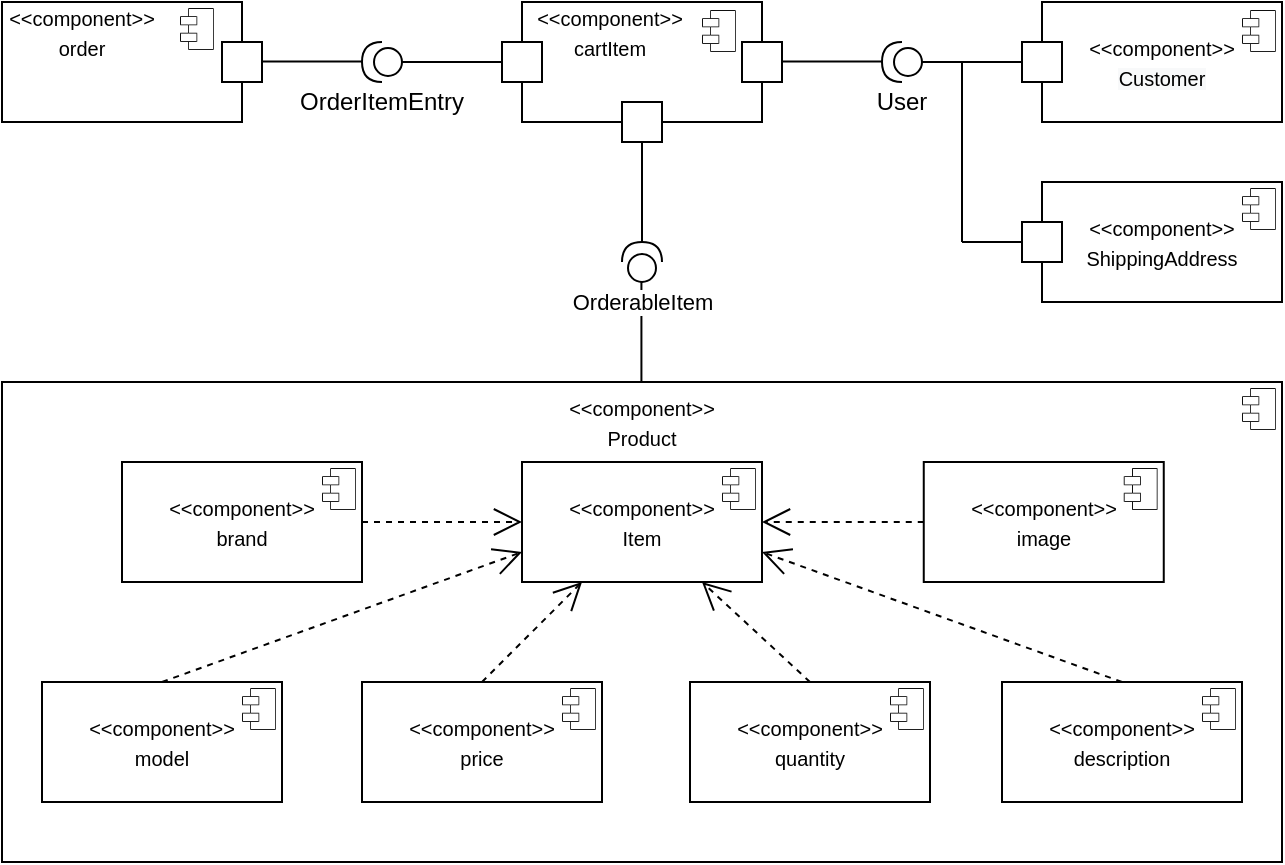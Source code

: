<mxfile version="13.9.9" type="device"><diagram id="FgOYvPF1_D22lPDR46p0" name="Страница 1"><mxGraphModel dx="1326" dy="806" grid="1" gridSize="10" guides="1" tooltips="1" connect="1" arrows="1" fold="1" page="1" pageScale="1" pageWidth="827" pageHeight="1169" math="0" shadow="0"><root><mxCell id="0"/><mxCell id="1" parent="0"/><mxCell id="qwZ9cR1nKDZXz27F21mp-3" value="" style="shape=providedRequiredInterface;html=1;verticalLabelPosition=bottom;rotation=-180;" parent="1" vertex="1"><mxGeometry x="250" y="300" width="20" height="20" as="geometry"/></mxCell><mxCell id="qwZ9cR1nKDZXz27F21mp-5" value="" style="rounded=0;whiteSpace=wrap;html=1;" parent="1" vertex="1"><mxGeometry x="330" y="280" width="120" height="60" as="geometry"/></mxCell><mxCell id="qwZ9cR1nKDZXz27F21mp-6" value="" style="whiteSpace=wrap;html=1;aspect=fixed;" parent="1" vertex="1"><mxGeometry x="320" y="300" width="20" height="20" as="geometry"/></mxCell><mxCell id="qwZ9cR1nKDZXz27F21mp-7" value="" style="whiteSpace=wrap;html=1;aspect=fixed;" parent="1" vertex="1"><mxGeometry x="380" y="330" width="20" height="20" as="geometry"/></mxCell><mxCell id="qwZ9cR1nKDZXz27F21mp-8" value="" style="whiteSpace=wrap;html=1;aspect=fixed;" parent="1" vertex="1"><mxGeometry x="440" y="300" width="20" height="20" as="geometry"/></mxCell><mxCell id="qwZ9cR1nKDZXz27F21mp-10" value="" style="endArrow=none;html=1;entryX=0;entryY=0.5;entryDx=0;entryDy=0;exitX=0;exitY=0.5;exitDx=0;exitDy=0;exitPerimeter=0;" parent="1" source="qwZ9cR1nKDZXz27F21mp-3" target="qwZ9cR1nKDZXz27F21mp-6" edge="1"><mxGeometry width="50" height="50" relative="1" as="geometry"><mxPoint x="330" y="430" as="sourcePoint"/><mxPoint x="380" y="380" as="targetPoint"/></mxGeometry></mxCell><mxCell id="qwZ9cR1nKDZXz27F21mp-11" value="" style="endArrow=none;html=1;entryX=0;entryY=0.5;entryDx=0;entryDy=0;exitX=0;exitY=0.5;exitDx=0;exitDy=0;exitPerimeter=0;" parent="1" edge="1"><mxGeometry width="50" height="50" relative="1" as="geometry"><mxPoint x="200" y="309.71" as="sourcePoint"/><mxPoint x="250" y="309.71" as="targetPoint"/></mxGeometry></mxCell><mxCell id="qwZ9cR1nKDZXz27F21mp-16" value="" style="shape=providedRequiredInterface;html=1;verticalLabelPosition=bottom;rotation=-180;" parent="1" vertex="1"><mxGeometry x="510" y="300" width="20" height="20" as="geometry"/></mxCell><mxCell id="qwZ9cR1nKDZXz27F21mp-17" value="" style="endArrow=none;html=1;entryX=0;entryY=0.5;entryDx=0;entryDy=0;exitX=0;exitY=0.5;exitDx=0;exitDy=0;exitPerimeter=0;" parent="1" source="qwZ9cR1nKDZXz27F21mp-16" edge="1"><mxGeometry width="50" height="50" relative="1" as="geometry"><mxPoint x="590" y="430" as="sourcePoint"/><mxPoint x="580" y="310" as="targetPoint"/></mxGeometry></mxCell><mxCell id="qwZ9cR1nKDZXz27F21mp-18" value="" style="endArrow=none;html=1;entryX=0;entryY=0.5;entryDx=0;entryDy=0;exitX=0;exitY=0.5;exitDx=0;exitDy=0;exitPerimeter=0;" parent="1" edge="1"><mxGeometry width="50" height="50" relative="1" as="geometry"><mxPoint x="460" y="309.71" as="sourcePoint"/><mxPoint x="510" y="309.71" as="targetPoint"/></mxGeometry></mxCell><mxCell id="qwZ9cR1nKDZXz27F21mp-19" value="&lt;span style=&quot;font-size: 10px ; font-family: &amp;#34;helvetica&amp;#34;&quot;&gt;&amp;lt;&amp;lt;component&amp;gt;&amp;gt;&lt;/span&gt;&lt;br&gt;&lt;font style=&quot;color: rgb(0 , 0 , 0) ; font-family: &amp;#34;helvetica&amp;#34; ; font-style: normal ; font-weight: 400 ; letter-spacing: normal ; text-align: center ; text-indent: 0px ; text-transform: none ; word-spacing: 0px ; background-color: rgb(248 , 249 , 250) ; font-size: 10px&quot;&gt;Customer&lt;/font&gt;" style="rounded=0;whiteSpace=wrap;html=1;" parent="1" vertex="1"><mxGeometry x="590" y="280" width="120" height="60" as="geometry"/></mxCell><mxCell id="qwZ9cR1nKDZXz27F21mp-20" value="" style="whiteSpace=wrap;html=1;aspect=fixed;" parent="1" vertex="1"><mxGeometry x="580" y="300" width="20" height="20" as="geometry"/></mxCell><mxCell id="qwZ9cR1nKDZXz27F21mp-22" value="&lt;div&gt;&lt;span style=&quot;font-size: 10px&quot;&gt;&amp;lt;&amp;lt;component&amp;gt;&amp;gt;&lt;/span&gt;&lt;/div&gt;&lt;font style=&quot;font-size: 10px&quot;&gt;ShippingAddress&lt;/font&gt;" style="rounded=0;whiteSpace=wrap;html=1;" parent="1" vertex="1"><mxGeometry x="590" y="370" width="120" height="60" as="geometry"/></mxCell><mxCell id="qwZ9cR1nKDZXz27F21mp-23" value="" style="whiteSpace=wrap;html=1;aspect=fixed;" parent="1" vertex="1"><mxGeometry x="580" y="390" width="20" height="20" as="geometry"/></mxCell><mxCell id="qwZ9cR1nKDZXz27F21mp-25" value="" style="endArrow=none;html=1;" parent="1" edge="1"><mxGeometry width="50" height="50" relative="1" as="geometry"><mxPoint x="550" y="400" as="sourcePoint"/><mxPoint x="580" y="400" as="targetPoint"/></mxGeometry></mxCell><mxCell id="qwZ9cR1nKDZXz27F21mp-26" value="" style="endArrow=none;html=1;" parent="1" edge="1"><mxGeometry width="50" height="50" relative="1" as="geometry"><mxPoint x="550" y="310" as="sourcePoint"/><mxPoint x="550" y="400" as="targetPoint"/></mxGeometry></mxCell><mxCell id="qwZ9cR1nKDZXz27F21mp-27" value="" style="shape=providedRequiredInterface;html=1;verticalLabelPosition=bottom;rotation=-90;" parent="1" vertex="1"><mxGeometry x="380" y="400" width="20" height="20" as="geometry"/></mxCell><mxCell id="qwZ9cR1nKDZXz27F21mp-28" value="" style="endArrow=none;html=1;exitX=0;exitY=0.5;exitDx=0;exitDy=0;exitPerimeter=0;" parent="1" edge="1"><mxGeometry width="50" height="50" relative="1" as="geometry"><mxPoint x="390" y="350" as="sourcePoint"/><mxPoint x="390" y="400" as="targetPoint"/></mxGeometry></mxCell><mxCell id="qwZ9cR1nKDZXz27F21mp-29" value="OrderableItem" style="endArrow=none;html=1;exitX=0;exitY=0.5;exitDx=0;exitDy=0;exitPerimeter=0;" parent="1" edge="1"><mxGeometry x="-0.6" width="50" height="50" relative="1" as="geometry"><mxPoint x="389.71" y="420" as="sourcePoint"/><mxPoint x="389.71" y="470" as="targetPoint"/><mxPoint as="offset"/></mxGeometry></mxCell><mxCell id="qwZ9cR1nKDZXz27F21mp-30" value="" style="rounded=0;whiteSpace=wrap;html=1;" parent="1" vertex="1"><mxGeometry x="70" y="470" width="640" height="240" as="geometry"/></mxCell><mxCell id="qwZ9cR1nKDZXz27F21mp-31" value="&lt;div&gt;&lt;span style=&quot;font-size: 10px&quot;&gt;&amp;lt;&amp;lt;component&amp;gt;&amp;gt;&lt;/span&gt;&lt;/div&gt;&lt;font style=&quot;font-size: 10px&quot;&gt;Item&lt;/font&gt;" style="rounded=0;whiteSpace=wrap;html=1;" parent="1" vertex="1"><mxGeometry x="330" y="510" width="120" height="60" as="geometry"/></mxCell><mxCell id="qwZ9cR1nKDZXz27F21mp-32" value="&lt;div&gt;&lt;span style=&quot;font-size: 10px&quot;&gt;&amp;lt;&amp;lt;component&amp;gt;&amp;gt;&lt;/span&gt;&lt;/div&gt;&lt;font style=&quot;font-size: 10px&quot;&gt;quantity&lt;/font&gt;" style="rounded=0;whiteSpace=wrap;html=1;" parent="1" vertex="1"><mxGeometry x="414" y="620" width="120" height="60" as="geometry"/></mxCell><mxCell id="qwZ9cR1nKDZXz27F21mp-33" value="&lt;div&gt;&lt;span style=&quot;font-size: 10px&quot;&gt;&amp;lt;&amp;lt;component&amp;gt;&amp;gt;&lt;/span&gt;&lt;/div&gt;&lt;font style=&quot;font-size: 10px&quot;&gt;price&lt;/font&gt;" style="rounded=0;whiteSpace=wrap;html=1;" parent="1" vertex="1"><mxGeometry x="250" y="620" width="120" height="60" as="geometry"/></mxCell><mxCell id="qwZ9cR1nKDZXz27F21mp-35" value="" style="shape=image;verticalLabelPosition=bottom;labelBackgroundColor=#ffffff;verticalAlign=top;aspect=fixed;imageAspect=0;image=data:image/png,iVBORw0KGgoAAAANSUhEUgAAACkAAAAzCAYAAAAKLSELAAAA8klEQVRoBe2ZQQ7DIAwE/Qgu/Ib/X/qd3hIRsQcuDmRdKtpFiiwEtjcDwUIxG2wppZeZHauflndQpdnxjdagSCQNXyRphC2ASIqkcyBFwZmKc+3J0UqSc363TexWnVLKlIi7yfhw7uZNjdegkU0io2iKpEiyBPR1swTh/xGSu1Qcp1x3Q4C11OKc7JQ4naXikEwiQYK1IskShL9IggRr9yG5S8VhV6Tzr8sT2bDckTGvm2RkQImMoimSIskS+N8jaJeK49wYuiF2JzzyxxHUKXE6j5KwThLJEoS/SIIEa0WSJQj/3yM5Wpnam7v/embm1LwnV+YKyrMctvQAAAAASUVORK5CYII=;" parent="1" vertex="1"><mxGeometry x="690" y="473" width="16.88" height="21" as="geometry"/></mxCell><mxCell id="qwZ9cR1nKDZXz27F21mp-36" value="" style="shape=image;verticalLabelPosition=bottom;labelBackgroundColor=#ffffff;verticalAlign=top;aspect=fixed;imageAspect=0;image=data:image/png,iVBORw0KGgoAAAANSUhEUgAAACkAAAAzCAYAAAAKLSELAAAA8klEQVRoBe2ZQQ7DIAwE/Qgu/Ib/X/qd3hIRsQcuDmRdKtpFiiwEtjcDwUIxG2wppZeZHauflndQpdnxjdagSCQNXyRphC2ASIqkcyBFwZmKc+3J0UqSc363TexWnVLKlIi7yfhw7uZNjdegkU0io2iKpEiyBPR1swTh/xGSu1Qcp1x3Q4C11OKc7JQ4naXikEwiQYK1IskShL9IggRr9yG5S8VhV6Tzr8sT2bDckTGvm2RkQImMoimSIskS+N8jaJeK49wYuiF2JzzyxxHUKXE6j5KwThLJEoS/SIIEa0WSJQj/3yM5Wpnam7v/embm1LwnV+YKyrMctvQAAAAASUVORK5CYII=;" parent="1" vertex="1"><mxGeometry x="430" y="513" width="16.88" height="21" as="geometry"/></mxCell><mxCell id="qwZ9cR1nKDZXz27F21mp-37" value="" style="shape=image;verticalLabelPosition=bottom;labelBackgroundColor=#ffffff;verticalAlign=top;aspect=fixed;imageAspect=0;image=data:image/png,iVBORw0KGgoAAAANSUhEUgAAACkAAAAzCAYAAAAKLSELAAAA8klEQVRoBe2ZQQ7DIAwE/Qgu/Ib/X/qd3hIRsQcuDmRdKtpFiiwEtjcDwUIxG2wppZeZHauflndQpdnxjdagSCQNXyRphC2ASIqkcyBFwZmKc+3J0UqSc363TexWnVLKlIi7yfhw7uZNjdegkU0io2iKpEiyBPR1swTh/xGSu1Qcp1x3Q4C11OKc7JQ4naXikEwiQYK1IskShL9IggRr9yG5S8VhV6Tzr8sT2bDckTGvm2RkQImMoimSIskS+N8jaJeK49wYuiF2JzzyxxHUKXE6j5KwThLJEoS/SIIEa0WSJQj/3yM5Wpnam7v/embm1LwnV+YKyrMctvQAAAAASUVORK5CYII=;" parent="1" vertex="1"><mxGeometry x="514" y="623" width="16.88" height="21" as="geometry"/></mxCell><mxCell id="qwZ9cR1nKDZXz27F21mp-38" value="" style="shape=image;verticalLabelPosition=bottom;labelBackgroundColor=#ffffff;verticalAlign=top;aspect=fixed;imageAspect=0;image=data:image/png,iVBORw0KGgoAAAANSUhEUgAAACkAAAAzCAYAAAAKLSELAAAA8klEQVRoBe2ZQQ7DIAwE/Qgu/Ib/X/qd3hIRsQcuDmRdKtpFiiwEtjcDwUIxG2wppZeZHauflndQpdnxjdagSCQNXyRphC2ASIqkcyBFwZmKc+3J0UqSc363TexWnVLKlIi7yfhw7uZNjdegkU0io2iKpEiyBPR1swTh/xGSu1Qcp1x3Q4C11OKc7JQ4naXikEwiQYK1IskShL9IggRr9yG5S8VhV6Tzr8sT2bDckTGvm2RkQImMoimSIskS+N8jaJeK49wYuiF2JzzyxxHUKXE6j5KwThLJEoS/SIIEa0WSJQj/3yM5Wpnam7v/embm1LwnV+YKyrMctvQAAAAASUVORK5CYII=;" parent="1" vertex="1"><mxGeometry x="350" y="623" width="16.88" height="21" as="geometry"/></mxCell><mxCell id="qwZ9cR1nKDZXz27F21mp-39" value="" style="shape=image;verticalLabelPosition=bottom;labelBackgroundColor=#ffffff;verticalAlign=top;aspect=fixed;imageAspect=0;image=data:image/png,iVBORw0KGgoAAAANSUhEUgAAACkAAAAzCAYAAAAKLSELAAAA8klEQVRoBe2ZQQ7DIAwE/Qgu/Ib/X/qd3hIRsQcuDmRdKtpFiiwEtjcDwUIxG2wppZeZHauflndQpdnxjdagSCQNXyRphC2ASIqkcyBFwZmKc+3J0UqSc363TexWnVLKlIi7yfhw7uZNjdegkU0io2iKpEiyBPR1swTh/xGSu1Qcp1x3Q4C11OKc7JQ4naXikEwiQYK1IskShL9IggRr9yG5S8VhV6Tzr8sT2bDckTGvm2RkQImMoimSIskS+N8jaJeK49wYuiF2JzzyxxHUKXE6j5KwThLJEoS/SIIEa0WSJQj/3yM5Wpnam7v/embm1LwnV+YKyrMctvQAAAAASUVORK5CYII=;" parent="1" vertex="1"><mxGeometry x="420" y="284" width="16.88" height="21" as="geometry"/></mxCell><mxCell id="qwZ9cR1nKDZXz27F21mp-41" value="" style="shape=image;verticalLabelPosition=bottom;labelBackgroundColor=#ffffff;verticalAlign=top;aspect=fixed;imageAspect=0;image=data:image/png,iVBORw0KGgoAAAANSUhEUgAAACkAAAAzCAYAAAAKLSELAAAA8klEQVRoBe2ZQQ7DIAwE/Qgu/Ib/X/qd3hIRsQcuDmRdKtpFiiwEtjcDwUIxG2wppZeZHauflndQpdnxjdagSCQNXyRphC2ASIqkcyBFwZmKc+3J0UqSc363TexWnVLKlIi7yfhw7uZNjdegkU0io2iKpEiyBPR1swTh/xGSu1Qcp1x3Q4C11OKc7JQ4naXikEwiQYK1IskShL9IggRr9yG5S8VhV6Tzr8sT2bDckTGvm2RkQImMoimSIskS+N8jaJeK49wYuiF2JzzyxxHUKXE6j5KwThLJEoS/SIIEa0WSJQj/3yM5Wpnam7v/embm1LwnV+YKyrMctvQAAAAASUVORK5CYII=;" parent="1" vertex="1"><mxGeometry x="690" y="284" width="16.88" height="21" as="geometry"/></mxCell><mxCell id="qwZ9cR1nKDZXz27F21mp-42" value="" style="shape=image;verticalLabelPosition=bottom;labelBackgroundColor=#ffffff;verticalAlign=top;aspect=fixed;imageAspect=0;image=data:image/png,iVBORw0KGgoAAAANSUhEUgAAACkAAAAzCAYAAAAKLSELAAAA8klEQVRoBe2ZQQ7DIAwE/Qgu/Ib/X/qd3hIRsQcuDmRdKtpFiiwEtjcDwUIxG2wppZeZHauflndQpdnxjdagSCQNXyRphC2ASIqkcyBFwZmKc+3J0UqSc363TexWnVLKlIi7yfhw7uZNjdegkU0io2iKpEiyBPR1swTh/xGSu1Qcp1x3Q4C11OKc7JQ4naXikEwiQYK1IskShL9IggRr9yG5S8VhV6Tzr8sT2bDckTGvm2RkQImMoimSIskS+N8jaJeK49wYuiF2JzzyxxHUKXE6j5KwThLJEoS/SIIEa0WSJQj/3yM5Wpnam7v/embm1LwnV+YKyrMctvQAAAAASUVORK5CYII=;" parent="1" vertex="1"><mxGeometry x="690" y="373" width="16.88" height="21" as="geometry"/></mxCell><mxCell id="qwZ9cR1nKDZXz27F21mp-44" value="&lt;div&gt;&lt;span style=&quot;font-size: 10px&quot;&gt;&amp;lt;&amp;lt;component&amp;gt;&amp;gt;&lt;/span&gt;&lt;/div&gt;&lt;font style=&quot;font-size: 10px&quot;&gt;cartItem&lt;br&gt;&lt;/font&gt;" style="text;html=1;strokeColor=none;fillColor=none;align=center;verticalAlign=middle;whiteSpace=wrap;rounded=0;" parent="1" vertex="1"><mxGeometry x="334" y="285" width="80" height="20" as="geometry"/></mxCell><mxCell id="qwZ9cR1nKDZXz27F21mp-45" value="&lt;div&gt;&lt;span style=&quot;font-size: 10px&quot;&gt;&amp;lt;&amp;lt;component&amp;gt;&amp;gt;&lt;/span&gt;&lt;/div&gt;&lt;font style=&quot;font-size: 10px&quot;&gt;Product&lt;br&gt;&lt;/font&gt;" style="text;html=1;strokeColor=none;fillColor=none;align=center;verticalAlign=middle;whiteSpace=wrap;rounded=0;" parent="1" vertex="1"><mxGeometry x="350" y="480" width="80" height="20" as="geometry"/></mxCell><mxCell id="qwZ9cR1nKDZXz27F21mp-46" value="&lt;div&gt;&lt;span style=&quot;font-size: 10px&quot;&gt;&amp;lt;&amp;lt;component&amp;gt;&amp;gt;&lt;/span&gt;&lt;/div&gt;&lt;font style=&quot;font-size: 10px&quot;&gt;description&lt;/font&gt;" style="rounded=0;whiteSpace=wrap;html=1;" parent="1" vertex="1"><mxGeometry x="570" y="620" width="120" height="60" as="geometry"/></mxCell><mxCell id="qwZ9cR1nKDZXz27F21mp-47" value="" style="shape=image;verticalLabelPosition=bottom;labelBackgroundColor=#ffffff;verticalAlign=top;aspect=fixed;imageAspect=0;image=data:image/png,iVBORw0KGgoAAAANSUhEUgAAACkAAAAzCAYAAAAKLSELAAAA8klEQVRoBe2ZQQ7DIAwE/Qgu/Ib/X/qd3hIRsQcuDmRdKtpFiiwEtjcDwUIxG2wppZeZHauflndQpdnxjdagSCQNXyRphC2ASIqkcyBFwZmKc+3J0UqSc363TexWnVLKlIi7yfhw7uZNjdegkU0io2iKpEiyBPR1swTh/xGSu1Qcp1x3Q4C11OKc7JQ4naXikEwiQYK1IskShL9IggRr9yG5S8VhV6Tzr8sT2bDckTGvm2RkQImMoimSIskS+N8jaJeK49wYuiF2JzzyxxHUKXE6j5KwThLJEoS/SIIEa0WSJQj/3yM5Wpnam7v/embm1LwnV+YKyrMctvQAAAAASUVORK5CYII=;" parent="1" vertex="1"><mxGeometry x="670" y="623" width="16.88" height="21" as="geometry"/></mxCell><mxCell id="qwZ9cR1nKDZXz27F21mp-48" value="&lt;div&gt;&lt;span style=&quot;font-size: 10px&quot;&gt;&amp;lt;&amp;lt;component&amp;gt;&amp;gt;&lt;/span&gt;&lt;/div&gt;&lt;font style=&quot;font-size: 10px&quot;&gt;model&lt;/font&gt;" style="rounded=0;whiteSpace=wrap;html=1;" parent="1" vertex="1"><mxGeometry x="90" y="620" width="120" height="60" as="geometry"/></mxCell><mxCell id="qwZ9cR1nKDZXz27F21mp-49" value="" style="shape=image;verticalLabelPosition=bottom;labelBackgroundColor=#ffffff;verticalAlign=top;aspect=fixed;imageAspect=0;image=data:image/png,iVBORw0KGgoAAAANSUhEUgAAACkAAAAzCAYAAAAKLSELAAAA8klEQVRoBe2ZQQ7DIAwE/Qgu/Ib/X/qd3hIRsQcuDmRdKtpFiiwEtjcDwUIxG2wppZeZHauflndQpdnxjdagSCQNXyRphC2ASIqkcyBFwZmKc+3J0UqSc363TexWnVLKlIi7yfhw7uZNjdegkU0io2iKpEiyBPR1swTh/xGSu1Qcp1x3Q4C11OKc7JQ4naXikEwiQYK1IskShL9IggRr9yG5S8VhV6Tzr8sT2bDckTGvm2RkQImMoimSIskS+N8jaJeK49wYuiF2JzzyxxHUKXE6j5KwThLJEoS/SIIEa0WSJQj/3yM5Wpnam7v/embm1LwnV+YKyrMctvQAAAAASUVORK5CYII=;" parent="1" vertex="1"><mxGeometry x="190" y="623" width="16.88" height="21" as="geometry"/></mxCell><mxCell id="qwZ9cR1nKDZXz27F21mp-50" value="&lt;div&gt;&lt;span style=&quot;font-size: 10px&quot;&gt;&amp;lt;&amp;lt;component&amp;gt;&amp;gt;&lt;/span&gt;&lt;/div&gt;&lt;span style=&quot;font-size: 10px&quot;&gt;brand&lt;/span&gt;" style="rounded=0;whiteSpace=wrap;html=1;" parent="1" vertex="1"><mxGeometry x="130" y="510" width="120" height="60" as="geometry"/></mxCell><mxCell id="qwZ9cR1nKDZXz27F21mp-51" value="" style="shape=image;verticalLabelPosition=bottom;labelBackgroundColor=#ffffff;verticalAlign=top;aspect=fixed;imageAspect=0;image=data:image/png,iVBORw0KGgoAAAANSUhEUgAAACkAAAAzCAYAAAAKLSELAAAA8klEQVRoBe2ZQQ7DIAwE/Qgu/Ib/X/qd3hIRsQcuDmRdKtpFiiwEtjcDwUIxG2wppZeZHauflndQpdnxjdagSCQNXyRphC2ASIqkcyBFwZmKc+3J0UqSc363TexWnVLKlIi7yfhw7uZNjdegkU0io2iKpEiyBPR1swTh/xGSu1Qcp1x3Q4C11OKc7JQ4naXikEwiQYK1IskShL9IggRr9yG5S8VhV6Tzr8sT2bDckTGvm2RkQImMoimSIskS+N8jaJeK49wYuiF2JzzyxxHUKXE6j5KwThLJEoS/SIIEa0WSJQj/3yM5Wpnam7v/embm1LwnV+YKyrMctvQAAAAASUVORK5CYII=;" parent="1" vertex="1"><mxGeometry x="230" y="513" width="16.88" height="21" as="geometry"/></mxCell><mxCell id="qwZ9cR1nKDZXz27F21mp-52" value="&lt;div&gt;&lt;span style=&quot;font-size: 10px&quot;&gt;&amp;lt;&amp;lt;component&amp;gt;&amp;gt;&lt;/span&gt;&lt;/div&gt;&lt;font style=&quot;font-size: 10px&quot;&gt;image&lt;/font&gt;" style="rounded=0;whiteSpace=wrap;html=1;" parent="1" vertex="1"><mxGeometry x="530.88" y="510" width="120" height="60" as="geometry"/></mxCell><mxCell id="qwZ9cR1nKDZXz27F21mp-53" value="" style="shape=image;verticalLabelPosition=bottom;labelBackgroundColor=#ffffff;verticalAlign=top;aspect=fixed;imageAspect=0;image=data:image/png,iVBORw0KGgoAAAANSUhEUgAAACkAAAAzCAYAAAAKLSELAAAA8klEQVRoBe2ZQQ7DIAwE/Qgu/Ib/X/qd3hIRsQcuDmRdKtpFiiwEtjcDwUIxG2wppZeZHauflndQpdnxjdagSCQNXyRphC2ASIqkcyBFwZmKc+3J0UqSc363TexWnVLKlIi7yfhw7uZNjdegkU0io2iKpEiyBPR1swTh/xGSu1Qcp1x3Q4C11OKc7JQ4naXikEwiQYK1IskShL9IggRr9yG5S8VhV6Tzr8sT2bDckTGvm2RkQImMoimSIskS+N8jaJeK49wYuiF2JzzyxxHUKXE6j5KwThLJEoS/SIIEa0WSJQj/3yM5Wpnam7v/embm1LwnV+YKyrMctvQAAAAASUVORK5CYII=;" parent="1" vertex="1"><mxGeometry x="630.88" y="513" width="16.88" height="21" as="geometry"/></mxCell><mxCell id="qwZ9cR1nKDZXz27F21mp-56" value="Use" style="endArrow=open;endSize=12;dashed=1;html=1;entryX=0;entryY=0.75;entryDx=0;entryDy=0;exitX=0.5;exitY=0;exitDx=0;exitDy=0;" parent="1" source="qwZ9cR1nKDZXz27F21mp-48" target="qwZ9cR1nKDZXz27F21mp-31" edge="1"><mxGeometry x="-0.033" y="286" width="160" relative="1" as="geometry"><mxPoint x="150" y="600" as="sourcePoint"/><mxPoint x="310" y="600" as="targetPoint"/><mxPoint as="offset"/></mxGeometry></mxCell><mxCell id="qwZ9cR1nKDZXz27F21mp-57" value="Use" style="endArrow=open;endSize=12;dashed=1;html=1;exitX=0.5;exitY=0;exitDx=0;exitDy=0;entryX=1;entryY=0.75;entryDx=0;entryDy=0;" parent="1" source="qwZ9cR1nKDZXz27F21mp-46" target="qwZ9cR1nKDZXz27F21mp-31" edge="1"><mxGeometry x="1" y="-403" width="160" relative="1" as="geometry"><mxPoint x="130" y="455.0" as="sourcePoint"/><mxPoint x="90" y="390" as="targetPoint"/><mxPoint x="-457" y="134" as="offset"/></mxGeometry></mxCell><mxCell id="qwZ9cR1nKDZXz27F21mp-58" value="Use" style="endArrow=open;endSize=12;dashed=1;html=1;exitX=0.5;exitY=0;exitDx=0;exitDy=0;entryX=0.75;entryY=1;entryDx=0;entryDy=0;" parent="1" source="qwZ9cR1nKDZXz27F21mp-32" target="qwZ9cR1nKDZXz27F21mp-31" edge="1"><mxGeometry x="1" y="397" width="160" relative="1" as="geometry"><mxPoint x="640" y="630" as="sourcePoint"/><mxPoint x="460" y="565" as="targetPoint"/><mxPoint x="-30" y="-551" as="offset"/></mxGeometry></mxCell><mxCell id="qwZ9cR1nKDZXz27F21mp-59" value="Use" style="endArrow=open;endSize=12;dashed=1;html=1;exitX=0.5;exitY=0;exitDx=0;exitDy=0;entryX=0.25;entryY=1;entryDx=0;entryDy=0;" parent="1" source="qwZ9cR1nKDZXz27F21mp-33" target="qwZ9cR1nKDZXz27F21mp-31" edge="1"><mxGeometry x="1" y="347" width="160" relative="1" as="geometry"><mxPoint x="484" y="630" as="sourcePoint"/><mxPoint x="430" y="580" as="targetPoint"/><mxPoint x="16" y="-15" as="offset"/></mxGeometry></mxCell><mxCell id="qwZ9cR1nKDZXz27F21mp-60" value="Use" style="endArrow=open;endSize=12;dashed=1;html=1;exitX=1;exitY=0.5;exitDx=0;exitDy=0;entryX=0;entryY=0.5;entryDx=0;entryDy=0;" parent="1" source="qwZ9cR1nKDZXz27F21mp-50" target="qwZ9cR1nKDZXz27F21mp-31" edge="1"><mxGeometry x="-1" y="259" width="160" relative="1" as="geometry"><mxPoint x="494" y="640" as="sourcePoint"/><mxPoint x="440" y="590" as="targetPoint"/><mxPoint x="-120" y="29" as="offset"/></mxGeometry></mxCell><mxCell id="qwZ9cR1nKDZXz27F21mp-61" value="Use" style="endArrow=open;endSize=12;dashed=1;html=1;exitX=0;exitY=0.5;exitDx=0;exitDy=0;entryX=1;entryY=0.5;entryDx=0;entryDy=0;" parent="1" source="qwZ9cR1nKDZXz27F21mp-52" target="qwZ9cR1nKDZXz27F21mp-31" edge="1"><mxGeometry x="1" y="-380" width="160" relative="1" as="geometry"><mxPoint x="504" y="650" as="sourcePoint"/><mxPoint x="450" y="600" as="targetPoint"/><mxPoint x="-310" y="160" as="offset"/></mxGeometry></mxCell><mxCell id="qwZ9cR1nKDZXz27F21mp-12" value="" style="rounded=0;whiteSpace=wrap;html=1;" parent="1" vertex="1"><mxGeometry x="70" y="280" width="120" height="60" as="geometry"/></mxCell><mxCell id="qwZ9cR1nKDZXz27F21mp-14" value="" style="whiteSpace=wrap;html=1;aspect=fixed;" parent="1" vertex="1"><mxGeometry x="180" y="300" width="20" height="20" as="geometry"/></mxCell><mxCell id="qwZ9cR1nKDZXz27F21mp-40" value="" style="shape=image;verticalLabelPosition=bottom;labelBackgroundColor=#ffffff;verticalAlign=top;aspect=fixed;imageAspect=0;image=data:image/png,iVBORw0KGgoAAAANSUhEUgAAACkAAAAzCAYAAAAKLSELAAAA8klEQVRoBe2ZQQ7DIAwE/Qgu/Ib/X/qd3hIRsQcuDmRdKtpFiiwEtjcDwUIxG2wppZeZHauflndQpdnxjdagSCQNXyRphC2ASIqkcyBFwZmKc+3J0UqSc363TexWnVLKlIi7yfhw7uZNjdegkU0io2iKpEiyBPR1swTh/xGSu1Qcp1x3Q4C11OKc7JQ4naXikEwiQYK1IskShL9IggRr9yG5S8VhV6Tzr8sT2bDckTGvm2RkQImMoimSIskS+N8jaJeK49wYuiF2JzzyxxHUKXE6j5KwThLJEoS/SIIEa0WSJQj/3yM5Wpnam7v/embm1LwnV+YKyrMctvQAAAAASUVORK5CYII=;" parent="1" vertex="1"><mxGeometry x="159" y="283" width="16.88" height="21" as="geometry"/></mxCell><mxCell id="qwZ9cR1nKDZXz27F21mp-62" value="&lt;div&gt;&lt;span style=&quot;font-size: 10px&quot;&gt;&amp;lt;&amp;lt;component&amp;gt;&amp;gt;&lt;/span&gt;&lt;/div&gt;&lt;font style=&quot;font-size: 10px&quot;&gt;order&lt;br&gt;&lt;/font&gt;" style="text;html=1;strokeColor=none;fillColor=none;align=center;verticalAlign=middle;whiteSpace=wrap;rounded=0;" parent="1" vertex="1"><mxGeometry x="70" y="285" width="80" height="20" as="geometry"/></mxCell><mxCell id="qwZ9cR1nKDZXz27F21mp-63" value="User" style="text;html=1;strokeColor=none;fillColor=none;align=center;verticalAlign=middle;whiteSpace=wrap;rounded=0;" parent="1" vertex="1"><mxGeometry x="500" y="320" width="40" height="20" as="geometry"/></mxCell><mxCell id="qwZ9cR1nKDZXz27F21mp-64" value="OrderItemEntry" style="text;html=1;strokeColor=none;fillColor=none;align=center;verticalAlign=middle;whiteSpace=wrap;rounded=0;" parent="1" vertex="1"><mxGeometry x="240" y="320" width="40" height="20" as="geometry"/></mxCell></root></mxGraphModel></diagram></mxfile>